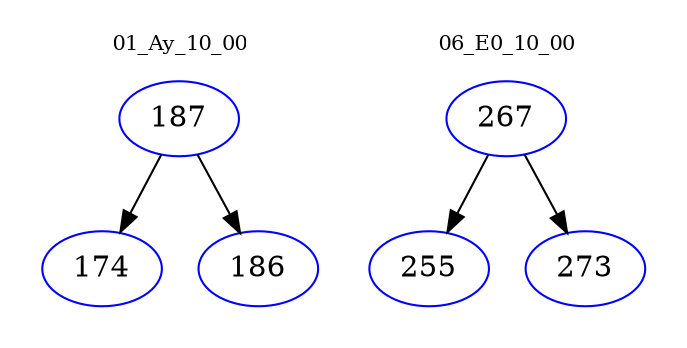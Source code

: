 digraph{
subgraph cluster_0 {
color = white
label = "01_Ay_10_00";
fontsize=10;
T0_187 [label="187", color="blue"]
T0_187 -> T0_174 [color="black"]
T0_174 [label="174", color="blue"]
T0_187 -> T0_186 [color="black"]
T0_186 [label="186", color="blue"]
}
subgraph cluster_1 {
color = white
label = "06_E0_10_00";
fontsize=10;
T1_267 [label="267", color="blue"]
T1_267 -> T1_255 [color="black"]
T1_255 [label="255", color="blue"]
T1_267 -> T1_273 [color="black"]
T1_273 [label="273", color="blue"]
}
}

